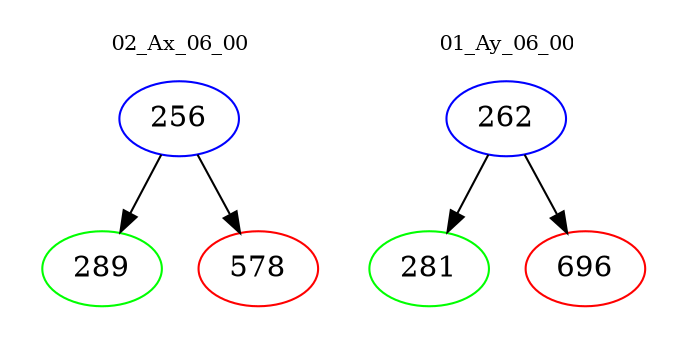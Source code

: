 digraph{
subgraph cluster_0 {
color = white
label = "02_Ax_06_00";
fontsize=10;
T0_256 [label="256", color="blue"]
T0_256 -> T0_289 [color="black"]
T0_289 [label="289", color="green"]
T0_256 -> T0_578 [color="black"]
T0_578 [label="578", color="red"]
}
subgraph cluster_1 {
color = white
label = "01_Ay_06_00";
fontsize=10;
T1_262 [label="262", color="blue"]
T1_262 -> T1_281 [color="black"]
T1_281 [label="281", color="green"]
T1_262 -> T1_696 [color="black"]
T1_696 [label="696", color="red"]
}
}
